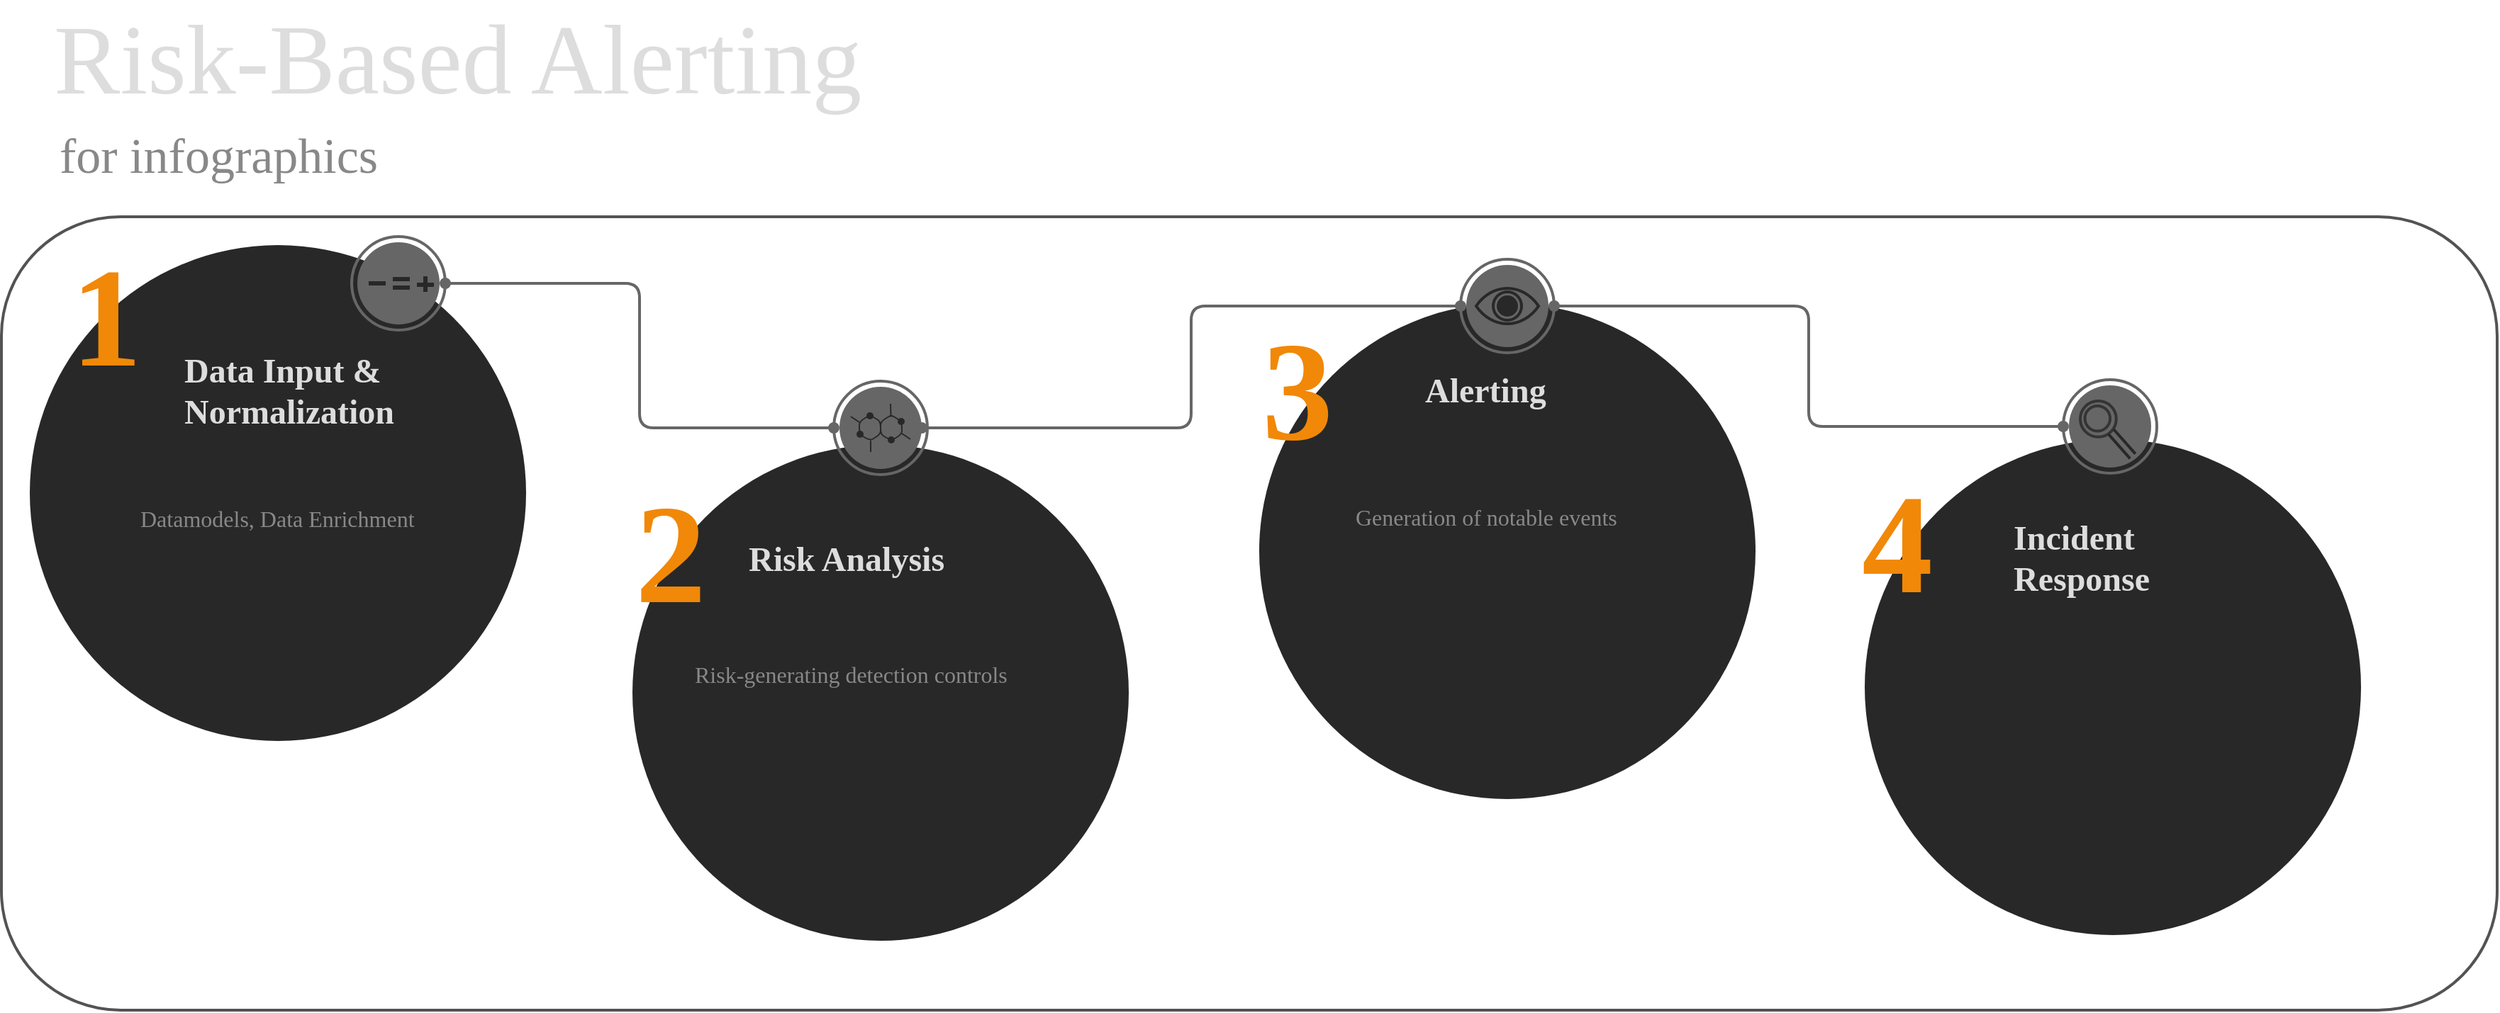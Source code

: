 <mxfile version="13.6.0" type="github">
  <diagram id="6a731a19-8d31-9384-78a2-239565b7b9f0" name="Page-1">
    <mxGraphModel dx="2228" dy="905" grid="1" gridSize="10" guides="1" tooltips="1" connect="1" arrows="1" fold="1" page="1" pageScale="1" pageWidth="1169" pageHeight="827" background="#ffffff" math="0" shadow="0">
      <root>
        <mxCell id="0" />
        <mxCell id="1" parent="0" />
        <mxCell id="qPSUUo0MPtotNdNZpXaL-1101" value="" style="whiteSpace=wrap;html=1;rounded=1;sketch=0;strokeColor=#282828;strokeWidth=2;fontColor=#67AB9F;opacity=80;" vertex="1" parent="1">
          <mxGeometry x="10" y="180" width="1760" height="560" as="geometry" />
        </mxCell>
        <mxCell id="980" value="" style="ellipse;whiteSpace=wrap;html=1;fontFamily=Verdana;fontSize=16;fontColor=#DDDDDD;strokeColor=none;fillColor=#282828;rounded=1;" parent="1" vertex="1">
          <mxGeometry x="30" y="200" width="350" height="350" as="geometry" />
        </mxCell>
        <mxCell id="981" value="" style="ellipse;whiteSpace=wrap;html=1;fontFamily=Verdana;fontSize=16;fontColor=#DDDDDD;strokeColor=none;fillColor=#282828;rounded=1;" parent="1" vertex="1">
          <mxGeometry x="897" y="241" width="350" height="350" as="geometry" />
        </mxCell>
        <mxCell id="984" value="" style="ellipse;whiteSpace=wrap;html=1;fontFamily=Verdana;fontSize=16;fontColor=#DDDDDD;strokeColor=none;fillColor=#282828;rounded=1;" parent="1" vertex="1">
          <mxGeometry x="455" y="341" width="350" height="350" as="geometry" />
        </mxCell>
        <mxCell id="985" value="Data Input &amp;amp; &lt;br&gt;Normalization" style="text;html=1;resizable=0;points=[];autosize=1;align=left;verticalAlign=top;spacingTop=-4;fontSize=24;fontFamily=Verdana;fontColor=#DDDDDD;fontStyle=1;rounded=1;" parent="1" vertex="1">
          <mxGeometry x="137.0" y="272" width="210" height="60" as="geometry" />
        </mxCell>
        <mxCell id="986" value="1&amp;nbsp;" style="text;html=1;resizable=0;points=[];autosize=1;align=left;verticalAlign=top;spacingTop=-4;fontSize=100;fontFamily=Verdana;fontColor=#F18808;fontStyle=1;rounded=1;" parent="1" vertex="1">
          <mxGeometry x="57" y="189" width="110" height="120" as="geometry" />
        </mxCell>
        <mxCell id="987" value="2" style="text;html=1;resizable=0;points=[];autosize=1;align=left;verticalAlign=top;spacingTop=-4;fontSize=100;fontFamily=Verdana;fontColor=#F18808;fontStyle=1;rounded=1;" parent="1" vertex="1">
          <mxGeometry x="455" y="356" width="74" height="120" as="geometry" />
        </mxCell>
        <mxCell id="988" value="3" style="text;html=1;resizable=0;points=[];autosize=1;align=left;verticalAlign=top;spacingTop=-4;fontSize=100;fontFamily=Verdana;fontColor=#F18808;fontStyle=1;rounded=1;" parent="1" vertex="1">
          <mxGeometry x="897" y="241" width="74" height="120" as="geometry" />
        </mxCell>
        <mxCell id="992" value="Risk-Based Alerting" style="whiteSpace=wrap;html=1;strokeColor=none;fillColor=none;fontFamily=Verdana;fontSize=70;fontColor=#dddddd;align=left;rounded=1;" parent="1" vertex="1">
          <mxGeometry x="45" y="30" width="700" height="78" as="geometry" />
        </mxCell>
        <mxCell id="993" value="&lt;span&gt;for infographics&lt;/span&gt;" style="text;html=1;resizable=0;points=[];autosize=1;align=left;verticalAlign=top;spacingTop=-4;fontSize=35;fontFamily=Verdana;fontColor=#888888;rounded=1;" parent="1" vertex="1">
          <mxGeometry x="49" y="114" width="636" height="96" as="geometry" />
        </mxCell>
        <mxCell id="994" value="Risk Analysis" style="text;html=1;resizable=0;points=[];autosize=1;align=left;verticalAlign=top;spacingTop=-4;fontSize=24;fontFamily=Verdana;fontColor=#DDDDDD;fontStyle=1;rounded=1;" parent="1" vertex="1">
          <mxGeometry x="535" y="405" width="190" height="30" as="geometry" />
        </mxCell>
        <mxCell id="995" value="Alerting" style="text;html=1;resizable=0;points=[];autosize=1;align=left;verticalAlign=top;spacingTop=-4;fontSize=24;fontFamily=Verdana;fontColor=#DDDDDD;fontStyle=1;rounded=1;" parent="1" vertex="1">
          <mxGeometry x="1012" y="286" width="120" height="30" as="geometry" />
        </mxCell>
        <mxCell id="998" value="Datamodels, Data Enrichment" style="text;html=1;resizable=0;points=[];autosize=1;align=left;verticalAlign=top;spacingTop=-4;fontSize=16;fontColor=#888888;fontFamily=Verdana;rounded=1;" parent="1" vertex="1">
          <mxGeometry x="106" y="381" width="260" height="20" as="geometry" />
        </mxCell>
        <mxCell id="999" value="Risk-generating detection controls" style="text;html=1;resizable=0;points=[];autosize=1;align=left;verticalAlign=top;spacingTop=-4;fontSize=16;fontColor=#888888;fontFamily=Verdana;rounded=1;" parent="1" vertex="1">
          <mxGeometry x="497" y="491" width="290" height="20" as="geometry" />
        </mxCell>
        <mxCell id="1002" value="Generation of notable events" style="text;html=1;resizable=0;points=[];autosize=1;align=left;verticalAlign=top;spacingTop=-4;fontSize=16;fontColor=#888888;fontFamily=Verdana;rounded=1;" parent="1" vertex="1">
          <mxGeometry x="963" y="380" width="250" height="20" as="geometry" />
        </mxCell>
        <mxCell id="1007" value="" style="endArrow=oval;html=1;fontFamily=Verdana;fontSize=16;fontColor=#DDDDDD;endFill=1;endSize=6;startArrow=oval;startFill=1;strokeWidth=2;movable=1;resizable=1;rotatable=1;deletable=1;editable=1;connectable=1;exitX=0;exitY=0.5;exitDx=0;exitDy=0;edgeStyle=orthogonalEdgeStyle;strokeColor=#666666;entryX=1;entryY=0.5;entryDx=0;entryDy=0;" parent="1" edge="1" target="1017" source="1026">
          <mxGeometry width="50" height="50" relative="1" as="geometry">
            <mxPoint x="601" y="399" as="sourcePoint" />
            <mxPoint x="527" y="251" as="targetPoint" />
          </mxGeometry>
        </mxCell>
        <mxCell id="qPSUUo0MPtotNdNZpXaL-1064" value="" style="group;rounded=1;" vertex="1" connectable="0" parent="1">
          <mxGeometry x="597" y="296" width="66" height="66" as="geometry" />
        </mxCell>
        <mxCell id="1025" value="" style="group;rounded=1;" parent="qPSUUo0MPtotNdNZpXaL-1064" vertex="1" connectable="0">
          <mxGeometry width="66" height="66" as="geometry" />
        </mxCell>
        <mxCell id="1026" value="" style="ellipse;whiteSpace=wrap;html=1;fillColor=none;fontFamily=Verdana;fontSize=16;fontColor=#DDDDDD;strokeColor=#666666;strokeWidth=2;rounded=1;" parent="1025" vertex="1">
          <mxGeometry width="66" height="66" as="geometry" />
        </mxCell>
        <mxCell id="1027" value="" style="ellipse;whiteSpace=wrap;html=1;fillColor=#666666;fontFamily=Verdana;fontSize=16;fontColor=#DDDDDD;strokeColor=none;rounded=1;" parent="1025" vertex="1">
          <mxGeometry x="4" y="4" width="58" height="58" as="geometry" />
        </mxCell>
        <mxCell id="1050" value="" style="ellipse;whiteSpace=wrap;html=1;dashed=1;strokeColor=none;strokeWidth=1;fillColor=#282828;fontFamily=Verdana;fontSize=16;fontColor=#DDDDDD;rounded=1;" parent="qPSUUo0MPtotNdNZpXaL-1064" vertex="1">
          <mxGeometry x="23" y="22" width="5" height="5" as="geometry" />
        </mxCell>
        <mxCell id="1051" value="" style="ellipse;whiteSpace=wrap;html=1;dashed=1;strokeColor=none;strokeWidth=1;fillColor=#282828;fontFamily=Verdana;fontSize=16;fontColor=#DDDDDD;rounded=1;" parent="qPSUUo0MPtotNdNZpXaL-1064" vertex="1">
          <mxGeometry x="45" y="26" width="5" height="5" as="geometry" />
        </mxCell>
        <mxCell id="1052" value="" style="ellipse;whiteSpace=wrap;html=1;dashed=1;strokeColor=none;strokeWidth=1;fillColor=#282828;fontFamily=Verdana;fontSize=16;fontColor=#DDDDDD;rounded=1;" parent="qPSUUo0MPtotNdNZpXaL-1064" vertex="1">
          <mxGeometry x="38" y="39" width="5" height="5" as="geometry" />
        </mxCell>
        <mxCell id="1053" value="" style="ellipse;whiteSpace=wrap;html=1;dashed=1;strokeColor=none;strokeWidth=1;fillColor=#282828;fontFamily=Verdana;fontSize=16;fontColor=#DDDDDD;rounded=1;" parent="qPSUUo0MPtotNdNZpXaL-1064" vertex="1">
          <mxGeometry x="16" y="35" width="5" height="5" as="geometry" />
        </mxCell>
        <mxCell id="1054" value="" style="shape=hexagon;perimeter=hexagonPerimeter;whiteSpace=wrap;html=1;strokeColor=#282828;strokeWidth=1;fillColor=none;fontFamily=Verdana;fontSize=16;fontColor=#DDDDDD;direction=south;rounded=1;" parent="qPSUUo0MPtotNdNZpXaL-1064" vertex="1">
          <mxGeometry x="18" y="24" width="15" height="18" as="geometry" />
        </mxCell>
        <mxCell id="1055" value="" style="shape=hexagon;perimeter=hexagonPerimeter;whiteSpace=wrap;html=1;strokeColor=#282828;strokeWidth=1;fillColor=none;fontFamily=Verdana;fontSize=16;fontColor=#DDDDDD;direction=south;rounded=1;" parent="qPSUUo0MPtotNdNZpXaL-1064" vertex="1">
          <mxGeometry x="33" y="24" width="15" height="18" as="geometry" />
        </mxCell>
        <mxCell id="1056" value="" style="endArrow=none;html=1;strokeColor=#282828;strokeWidth=1;fontFamily=Verdana;fontSize=16;fontColor=#DDDDDD;endFill=0;" parent="qPSUUo0MPtotNdNZpXaL-1064" edge="1">
          <mxGeometry width="50" height="50" relative="1" as="geometry">
            <mxPoint x="40" y="16" as="sourcePoint" />
            <mxPoint x="40.24" y="24.158" as="targetPoint" />
          </mxGeometry>
        </mxCell>
        <mxCell id="1057" value="" style="endArrow=none;html=1;strokeColor=#282828;strokeWidth=1;fontFamily=Verdana;fontSize=16;fontColor=#DDDDDD;endFill=0;" parent="qPSUUo0MPtotNdNZpXaL-1064" edge="1">
          <mxGeometry width="50" height="50" relative="1" as="geometry">
            <mxPoint x="26" y="42" as="sourcePoint" />
            <mxPoint x="26" y="50" as="targetPoint" />
          </mxGeometry>
        </mxCell>
        <mxCell id="1058" value="" style="endArrow=none;html=1;strokeColor=#282828;strokeWidth=1;fontFamily=Verdana;fontSize=16;fontColor=#DDDDDD;endFill=0;" parent="qPSUUo0MPtotNdNZpXaL-1064" edge="1">
          <mxGeometry width="50" height="50" relative="1" as="geometry">
            <mxPoint x="48" y="37" as="sourcePoint" />
            <mxPoint x="54" y="41" as="targetPoint" />
          </mxGeometry>
        </mxCell>
        <mxCell id="1059" value="" style="endArrow=none;html=1;strokeColor=#282828;strokeWidth=1;fontFamily=Verdana;fontSize=16;fontColor=#DDDDDD;endFill=0;" parent="qPSUUo0MPtotNdNZpXaL-1064" edge="1">
          <mxGeometry width="50" height="50" relative="1" as="geometry">
            <mxPoint x="12" y="25" as="sourcePoint" />
            <mxPoint x="18" y="29" as="targetPoint" />
          </mxGeometry>
        </mxCell>
        <mxCell id="qPSUUo0MPtotNdNZpXaL-1066" value="" style="group;rounded=1;" vertex="1" connectable="0" parent="1">
          <mxGeometry x="1039" y="210" width="66" height="66" as="geometry" />
        </mxCell>
        <mxCell id="1019" value="" style="group;rounded=1;" parent="qPSUUo0MPtotNdNZpXaL-1066" vertex="1" connectable="0">
          <mxGeometry width="66" height="66" as="geometry" />
        </mxCell>
        <mxCell id="1020" value="" style="ellipse;whiteSpace=wrap;html=1;fillColor=none;fontFamily=Verdana;fontSize=16;fontColor=#DDDDDD;strokeColor=#666666;strokeWidth=2;rounded=1;" parent="1019" vertex="1">
          <mxGeometry width="66" height="66" as="geometry" />
        </mxCell>
        <mxCell id="1021" value="" style="ellipse;whiteSpace=wrap;html=1;fillColor=#666666;fontFamily=Verdana;fontSize=16;fontColor=#DDDDDD;strokeColor=none;rounded=1;" parent="1019" vertex="1">
          <mxGeometry x="4" y="4" width="58" height="58" as="geometry" />
        </mxCell>
        <mxCell id="1041" value="" style="html=1;verticalLabelPosition=bottom;labelBackgroundColor=#ffffff;verticalAlign=top;strokeWidth=2;strokeColor=#282828;fillColor=none;shadow=0;dashed=0;shape=mxgraph.ios7.icons.eye;fontFamily=Verdana;fontSize=16;fontColor=#DDDDDD;rounded=1;" parent="qPSUUo0MPtotNdNZpXaL-1066" vertex="1">
          <mxGeometry x="11" y="20.5" width="44" height="25" as="geometry" />
        </mxCell>
        <mxCell id="1042" value="" style="ellipse;whiteSpace=wrap;html=1;dashed=1;strokeColor=none;strokeWidth=1;fillColor=#282828;fontFamily=Verdana;fontSize=16;fontColor=#DDDDDD;rounded=1;" parent="qPSUUo0MPtotNdNZpXaL-1066" vertex="1">
          <mxGeometry x="22" y="22" width="22" height="22" as="geometry" />
        </mxCell>
        <mxCell id="1043" value="" style="ellipse;whiteSpace=wrap;html=1;dashed=1;strokeColor=none;strokeWidth=1;fillColor=#666666;fontFamily=Verdana;fontSize=16;fontColor=#DDDDDD;rounded=1;" parent="qPSUUo0MPtotNdNZpXaL-1066" vertex="1">
          <mxGeometry x="24" y="24" width="18" height="18" as="geometry" />
        </mxCell>
        <mxCell id="1044" value="" style="ellipse;whiteSpace=wrap;html=1;dashed=1;strokeColor=none;strokeWidth=1;fillColor=#282828;fontFamily=Verdana;fontSize=16;fontColor=#DDDDDD;rounded=1;" parent="qPSUUo0MPtotNdNZpXaL-1066" vertex="1">
          <mxGeometry x="25.5" y="25.5" width="15" height="15" as="geometry" />
        </mxCell>
        <mxCell id="qPSUUo0MPtotNdNZpXaL-1068" value="" style="endArrow=oval;html=1;fontFamily=Verdana;fontSize=16;fontColor=#DDDDDD;endFill=1;endSize=6;startArrow=oval;startFill=1;strokeWidth=2;movable=1;resizable=1;rotatable=1;deletable=1;editable=1;connectable=1;exitX=0;exitY=0.5;exitDx=0;exitDy=0;edgeStyle=orthogonalEdgeStyle;strokeColor=#666666;entryX=1;entryY=0.5;entryDx=0;entryDy=0;" edge="1" parent="1" source="1020" target="1027">
          <mxGeometry width="50" height="50" relative="1" as="geometry">
            <mxPoint x="601" y="399" as="sourcePoint" />
            <mxPoint x="663" y="400" as="targetPoint" />
          </mxGeometry>
        </mxCell>
        <mxCell id="qPSUUo0MPtotNdNZpXaL-1070" value="" style="ellipse;whiteSpace=wrap;html=1;fontFamily=Verdana;fontSize=16;fontColor=#DDDDDD;strokeColor=none;fillColor=#282828;rounded=1;" vertex="1" parent="1">
          <mxGeometry x="1324" y="337" width="350" height="350" as="geometry" />
        </mxCell>
        <mxCell id="qPSUUo0MPtotNdNZpXaL-1071" value="4" style="text;html=1;resizable=0;points=[];autosize=1;align=left;verticalAlign=top;spacingTop=-4;fontSize=100;fontFamily=Verdana;fontColor=#F18808;fontStyle=1;rounded=1;" vertex="1" parent="1">
          <mxGeometry x="1320" y="349" width="90" height="120" as="geometry" />
        </mxCell>
        <mxCell id="qPSUUo0MPtotNdNZpXaL-1085" value="" style="group" vertex="1" connectable="0" parent="1">
          <mxGeometry x="1464" y="295" width="66" height="66" as="geometry" />
        </mxCell>
        <mxCell id="qPSUUo0MPtotNdNZpXaL-1073" value="" style="group;rounded=1;" vertex="1" connectable="0" parent="qPSUUo0MPtotNdNZpXaL-1085">
          <mxGeometry width="66" height="66" as="geometry" />
        </mxCell>
        <mxCell id="qPSUUo0MPtotNdNZpXaL-1074" value="" style="group;rounded=1;" vertex="1" connectable="0" parent="qPSUUo0MPtotNdNZpXaL-1073">
          <mxGeometry width="66" height="66" as="geometry" />
        </mxCell>
        <mxCell id="qPSUUo0MPtotNdNZpXaL-1075" value="" style="ellipse;whiteSpace=wrap;html=1;fillColor=none;fontFamily=Verdana;fontSize=16;fontColor=#DDDDDD;strokeColor=#666666;strokeWidth=2;rounded=1;" vertex="1" parent="qPSUUo0MPtotNdNZpXaL-1074">
          <mxGeometry width="66" height="66" as="geometry" />
        </mxCell>
        <mxCell id="qPSUUo0MPtotNdNZpXaL-1076" value="" style="ellipse;whiteSpace=wrap;html=1;fillColor=#666666;fontFamily=Verdana;fontSize=16;fontColor=#DDDDDD;strokeColor=none;rounded=1;" vertex="1" parent="qPSUUo0MPtotNdNZpXaL-1074">
          <mxGeometry x="4" y="4" width="58" height="58" as="geometry" />
        </mxCell>
        <mxCell id="qPSUUo0MPtotNdNZpXaL-1095" value="" style="group" vertex="1" connectable="0" parent="qPSUUo0MPtotNdNZpXaL-1074">
          <mxGeometry x="12" y="15" width="37" height="39" as="geometry" />
        </mxCell>
        <mxCell id="qPSUUo0MPtotNdNZpXaL-1090" value="" style="ellipse;whiteSpace=wrap;html=1;aspect=fixed;rounded=1;sketch=0;fontColor=#67AB9F;opacity=80;fillColor=none;strokeColor=#282828;strokeWidth=2;" vertex="1" parent="qPSUUo0MPtotNdNZpXaL-1095">
          <mxGeometry width="25.385" height="25.385" as="geometry" />
        </mxCell>
        <mxCell id="qPSUUo0MPtotNdNZpXaL-1091" value="" style="ellipse;whiteSpace=wrap;html=1;aspect=fixed;rounded=1;sketch=0;fontColor=#67AB9F;opacity=80;fillColor=none;strokeColor=#282828;strokeWidth=2;" vertex="1" parent="qPSUUo0MPtotNdNZpXaL-1095">
          <mxGeometry x="3.269" y="3.482" width="17.769" height="17.769" as="geometry" />
        </mxCell>
        <mxCell id="qPSUUo0MPtotNdNZpXaL-1094" value="" style="shape=link;html=1;fontColor=#67AB9F;exitX=1;exitY=1;exitDx=0;exitDy=0;strokeColor=#282828;strokeWidth=2;" edge="1" parent="qPSUUo0MPtotNdNZpXaL-1095" source="qPSUUo0MPtotNdNZpXaL-1090">
          <mxGeometry width="100" relative="1" as="geometry">
            <mxPoint x="88.231" y="-5.571" as="sourcePoint" />
            <mxPoint x="37" y="39" as="targetPoint" />
          </mxGeometry>
        </mxCell>
        <mxCell id="qPSUUo0MPtotNdNZpXaL-1086" value="" style="endArrow=oval;html=1;fontFamily=Verdana;fontSize=16;fontColor=#DDDDDD;endFill=1;endSize=6;startArrow=oval;startFill=1;strokeWidth=2;movable=1;resizable=1;rotatable=1;deletable=1;editable=1;connectable=1;exitX=0;exitY=0.5;exitDx=0;exitDy=0;edgeStyle=orthogonalEdgeStyle;strokeColor=#666666;entryX=1;entryY=0.5;entryDx=0;entryDy=0;" edge="1" parent="1" source="qPSUUo0MPtotNdNZpXaL-1075" target="1020">
          <mxGeometry width="50" height="50" relative="1" as="geometry">
            <mxPoint x="1039.0" y="239" as="sourcePoint" />
            <mxPoint x="659.0" y="359" as="targetPoint" />
          </mxGeometry>
        </mxCell>
        <mxCell id="qPSUUo0MPtotNdNZpXaL-1087" value="" style="group" vertex="1" connectable="0" parent="1">
          <mxGeometry x="257" y="194" width="66" height="66" as="geometry" />
        </mxCell>
        <mxCell id="1016" value="" style="group;rounded=1;" parent="qPSUUo0MPtotNdNZpXaL-1087" vertex="1" connectable="0">
          <mxGeometry width="66" height="66" as="geometry" />
        </mxCell>
        <mxCell id="1017" value="" style="ellipse;whiteSpace=wrap;html=1;fillColor=none;fontFamily=Verdana;fontSize=16;fontColor=#DDDDDD;strokeColor=#666666;strokeWidth=2;rounded=1;" parent="1016" vertex="1">
          <mxGeometry width="66" height="66" as="geometry" />
        </mxCell>
        <mxCell id="1018" value="" style="ellipse;whiteSpace=wrap;html=1;fillColor=#666666;fontFamily=Verdana;fontSize=16;fontColor=#DDDDDD;strokeColor=none;rounded=1;" parent="1016" vertex="1">
          <mxGeometry x="4" y="4" width="58" height="58" as="geometry" />
        </mxCell>
        <mxCell id="1045" value="" style="endArrow=none;html=1;strokeColor=#282828;strokeWidth=3;fontFamily=Verdana;fontSize=16;fontColor=#DDDDDD;endFill=0;" parent="qPSUUo0MPtotNdNZpXaL-1087" edge="1">
          <mxGeometry x="13" y="33" width="50" height="50" as="geometry">
            <mxPoint x="12" y="33" as="sourcePoint" />
            <mxPoint x="24" y="33" as="targetPoint" />
          </mxGeometry>
        </mxCell>
        <mxCell id="1046" value="" style="endArrow=none;html=1;strokeColor=#282828;strokeWidth=3;fontFamily=Verdana;fontSize=16;fontColor=#DDDDDD;endFill=0;" parent="qPSUUo0MPtotNdNZpXaL-1087" edge="1">
          <mxGeometry x="30" y="36" width="50" height="50" as="geometry">
            <mxPoint x="29" y="36" as="sourcePoint" />
            <mxPoint x="41" y="36" as="targetPoint" />
          </mxGeometry>
        </mxCell>
        <mxCell id="1047" value="" style="endArrow=none;html=1;strokeColor=#282828;strokeWidth=3;fontFamily=Verdana;fontSize=16;fontColor=#DDDDDD;endFill=0;" parent="qPSUUo0MPtotNdNZpXaL-1087" edge="1">
          <mxGeometry x="30" y="30" width="50" height="50" as="geometry">
            <mxPoint x="29" y="30" as="sourcePoint" />
            <mxPoint x="41" y="30" as="targetPoint" />
          </mxGeometry>
        </mxCell>
        <mxCell id="1048" value="" style="endArrow=none;html=1;strokeColor=#282828;strokeWidth=3;fontFamily=Verdana;fontSize=16;fontColor=#DDDDDD;endFill=0;" parent="qPSUUo0MPtotNdNZpXaL-1087" edge="1">
          <mxGeometry x="47" y="34" width="50" height="50" as="geometry">
            <mxPoint x="46" y="34" as="sourcePoint" />
            <mxPoint x="58" y="34" as="targetPoint" />
          </mxGeometry>
        </mxCell>
        <mxCell id="1049" value="" style="endArrow=none;html=1;strokeColor=#282828;strokeWidth=3;fontFamily=Verdana;fontSize=16;fontColor=#DDDDDD;endFill=0;rotation=0;" parent="qPSUUo0MPtotNdNZpXaL-1087" edge="1">
          <mxGeometry x="46" y="34" width="50" height="50" as="geometry">
            <mxPoint x="52" y="28" as="sourcePoint" />
            <mxPoint x="52" y="39" as="targetPoint" />
          </mxGeometry>
        </mxCell>
        <mxCell id="qPSUUo0MPtotNdNZpXaL-1088" value="&lt;div&gt;Incident &lt;br&gt;&lt;/div&gt;&lt;div&gt;Response&lt;/div&gt;" style="text;html=1;resizable=0;points=[];autosize=1;align=left;verticalAlign=top;spacingTop=-4;fontSize=24;fontFamily=Verdana;fontColor=#DDDDDD;fontStyle=1;rounded=1;" vertex="1" parent="1">
          <mxGeometry x="1427" y="390" width="140" height="60" as="geometry" />
        </mxCell>
      </root>
    </mxGraphModel>
  </diagram>
</mxfile>
